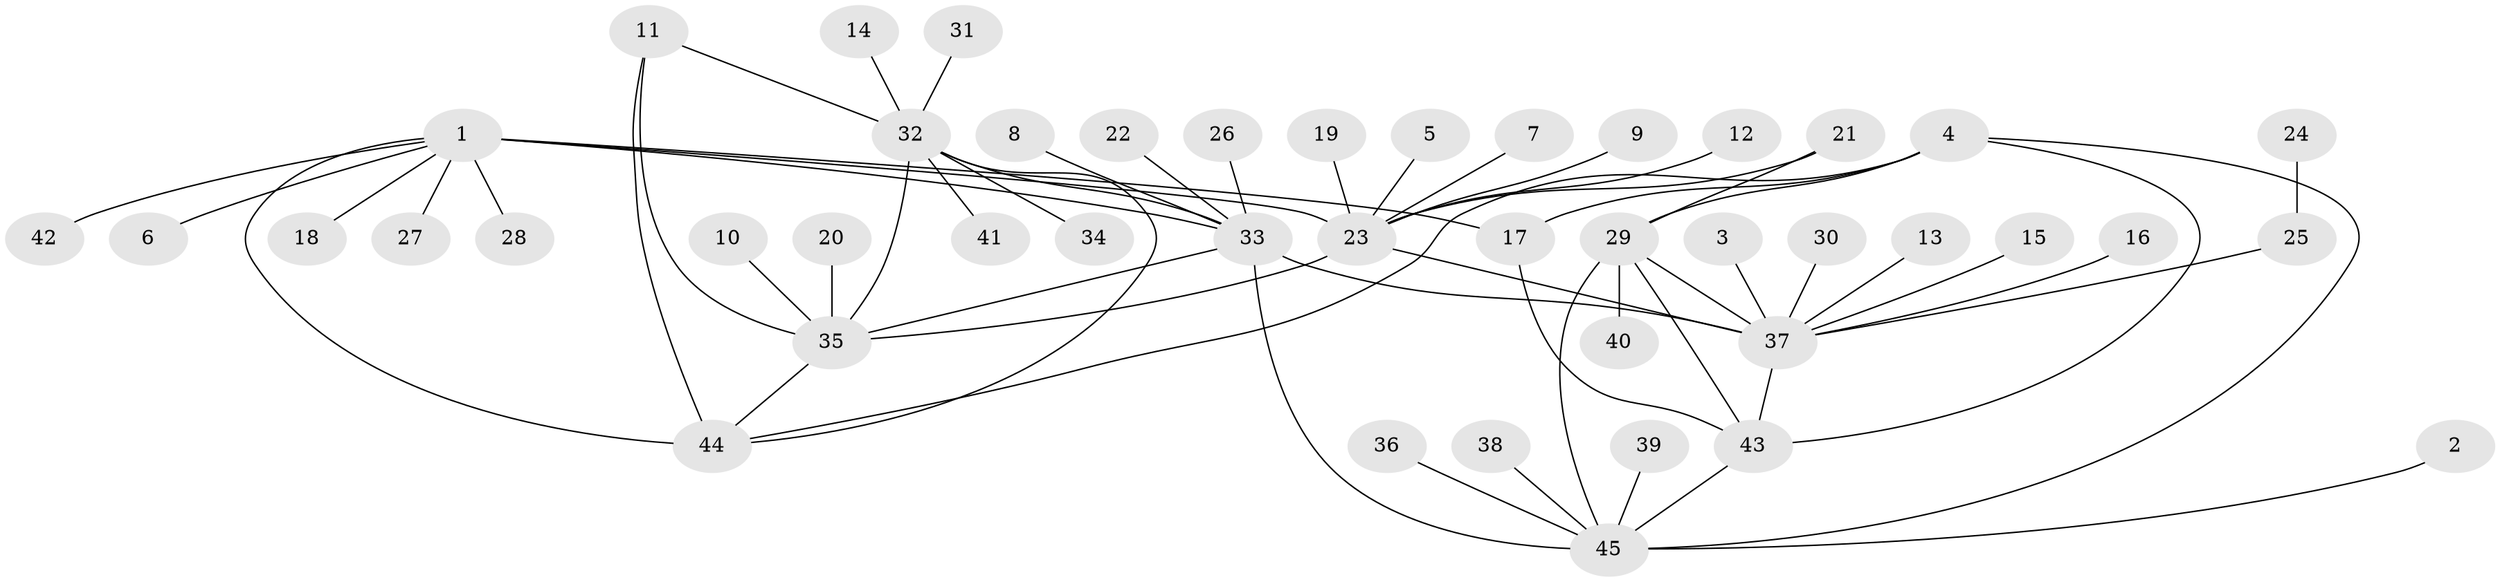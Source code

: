 // original degree distribution, {7: 0.033707865168539325, 3: 0.056179775280898875, 10: 0.033707865168539325, 5: 0.02247191011235955, 6: 0.0449438202247191, 9: 0.02247191011235955, 4: 0.02247191011235955, 8: 0.02247191011235955, 11: 0.011235955056179775, 1: 0.5730337078651685, 2: 0.15730337078651685}
// Generated by graph-tools (version 1.1) at 2025/50/03/09/25 03:50:27]
// undirected, 45 vertices, 60 edges
graph export_dot {
graph [start="1"]
  node [color=gray90,style=filled];
  1;
  2;
  3;
  4;
  5;
  6;
  7;
  8;
  9;
  10;
  11;
  12;
  13;
  14;
  15;
  16;
  17;
  18;
  19;
  20;
  21;
  22;
  23;
  24;
  25;
  26;
  27;
  28;
  29;
  30;
  31;
  32;
  33;
  34;
  35;
  36;
  37;
  38;
  39;
  40;
  41;
  42;
  43;
  44;
  45;
  1 -- 6 [weight=1.0];
  1 -- 17 [weight=3.0];
  1 -- 18 [weight=1.0];
  1 -- 23 [weight=1.0];
  1 -- 27 [weight=1.0];
  1 -- 28 [weight=1.0];
  1 -- 33 [weight=1.0];
  1 -- 42 [weight=1.0];
  1 -- 44 [weight=2.0];
  2 -- 45 [weight=1.0];
  3 -- 37 [weight=1.0];
  4 -- 17 [weight=1.0];
  4 -- 29 [weight=1.0];
  4 -- 43 [weight=1.0];
  4 -- 44 [weight=1.0];
  4 -- 45 [weight=1.0];
  5 -- 23 [weight=1.0];
  7 -- 23 [weight=1.0];
  8 -- 33 [weight=1.0];
  9 -- 23 [weight=1.0];
  10 -- 35 [weight=1.0];
  11 -- 32 [weight=1.0];
  11 -- 35 [weight=1.0];
  11 -- 44 [weight=1.0];
  12 -- 23 [weight=1.0];
  13 -- 37 [weight=1.0];
  14 -- 32 [weight=1.0];
  15 -- 37 [weight=1.0];
  16 -- 37 [weight=1.0];
  17 -- 43 [weight=1.0];
  19 -- 23 [weight=1.0];
  20 -- 35 [weight=1.0];
  21 -- 23 [weight=1.0];
  21 -- 29 [weight=1.0];
  22 -- 33 [weight=1.0];
  23 -- 35 [weight=1.0];
  23 -- 37 [weight=4.0];
  24 -- 25 [weight=1.0];
  25 -- 37 [weight=1.0];
  26 -- 33 [weight=1.0];
  29 -- 37 [weight=1.0];
  29 -- 40 [weight=1.0];
  29 -- 43 [weight=1.0];
  29 -- 45 [weight=1.0];
  30 -- 37 [weight=1.0];
  31 -- 32 [weight=1.0];
  32 -- 33 [weight=1.0];
  32 -- 34 [weight=1.0];
  32 -- 35 [weight=1.0];
  32 -- 41 [weight=1.0];
  32 -- 44 [weight=1.0];
  33 -- 35 [weight=1.0];
  33 -- 37 [weight=5.0];
  33 -- 45 [weight=1.0];
  35 -- 44 [weight=1.0];
  36 -- 45 [weight=1.0];
  37 -- 43 [weight=1.0];
  38 -- 45 [weight=1.0];
  39 -- 45 [weight=1.0];
  43 -- 45 [weight=1.0];
}
